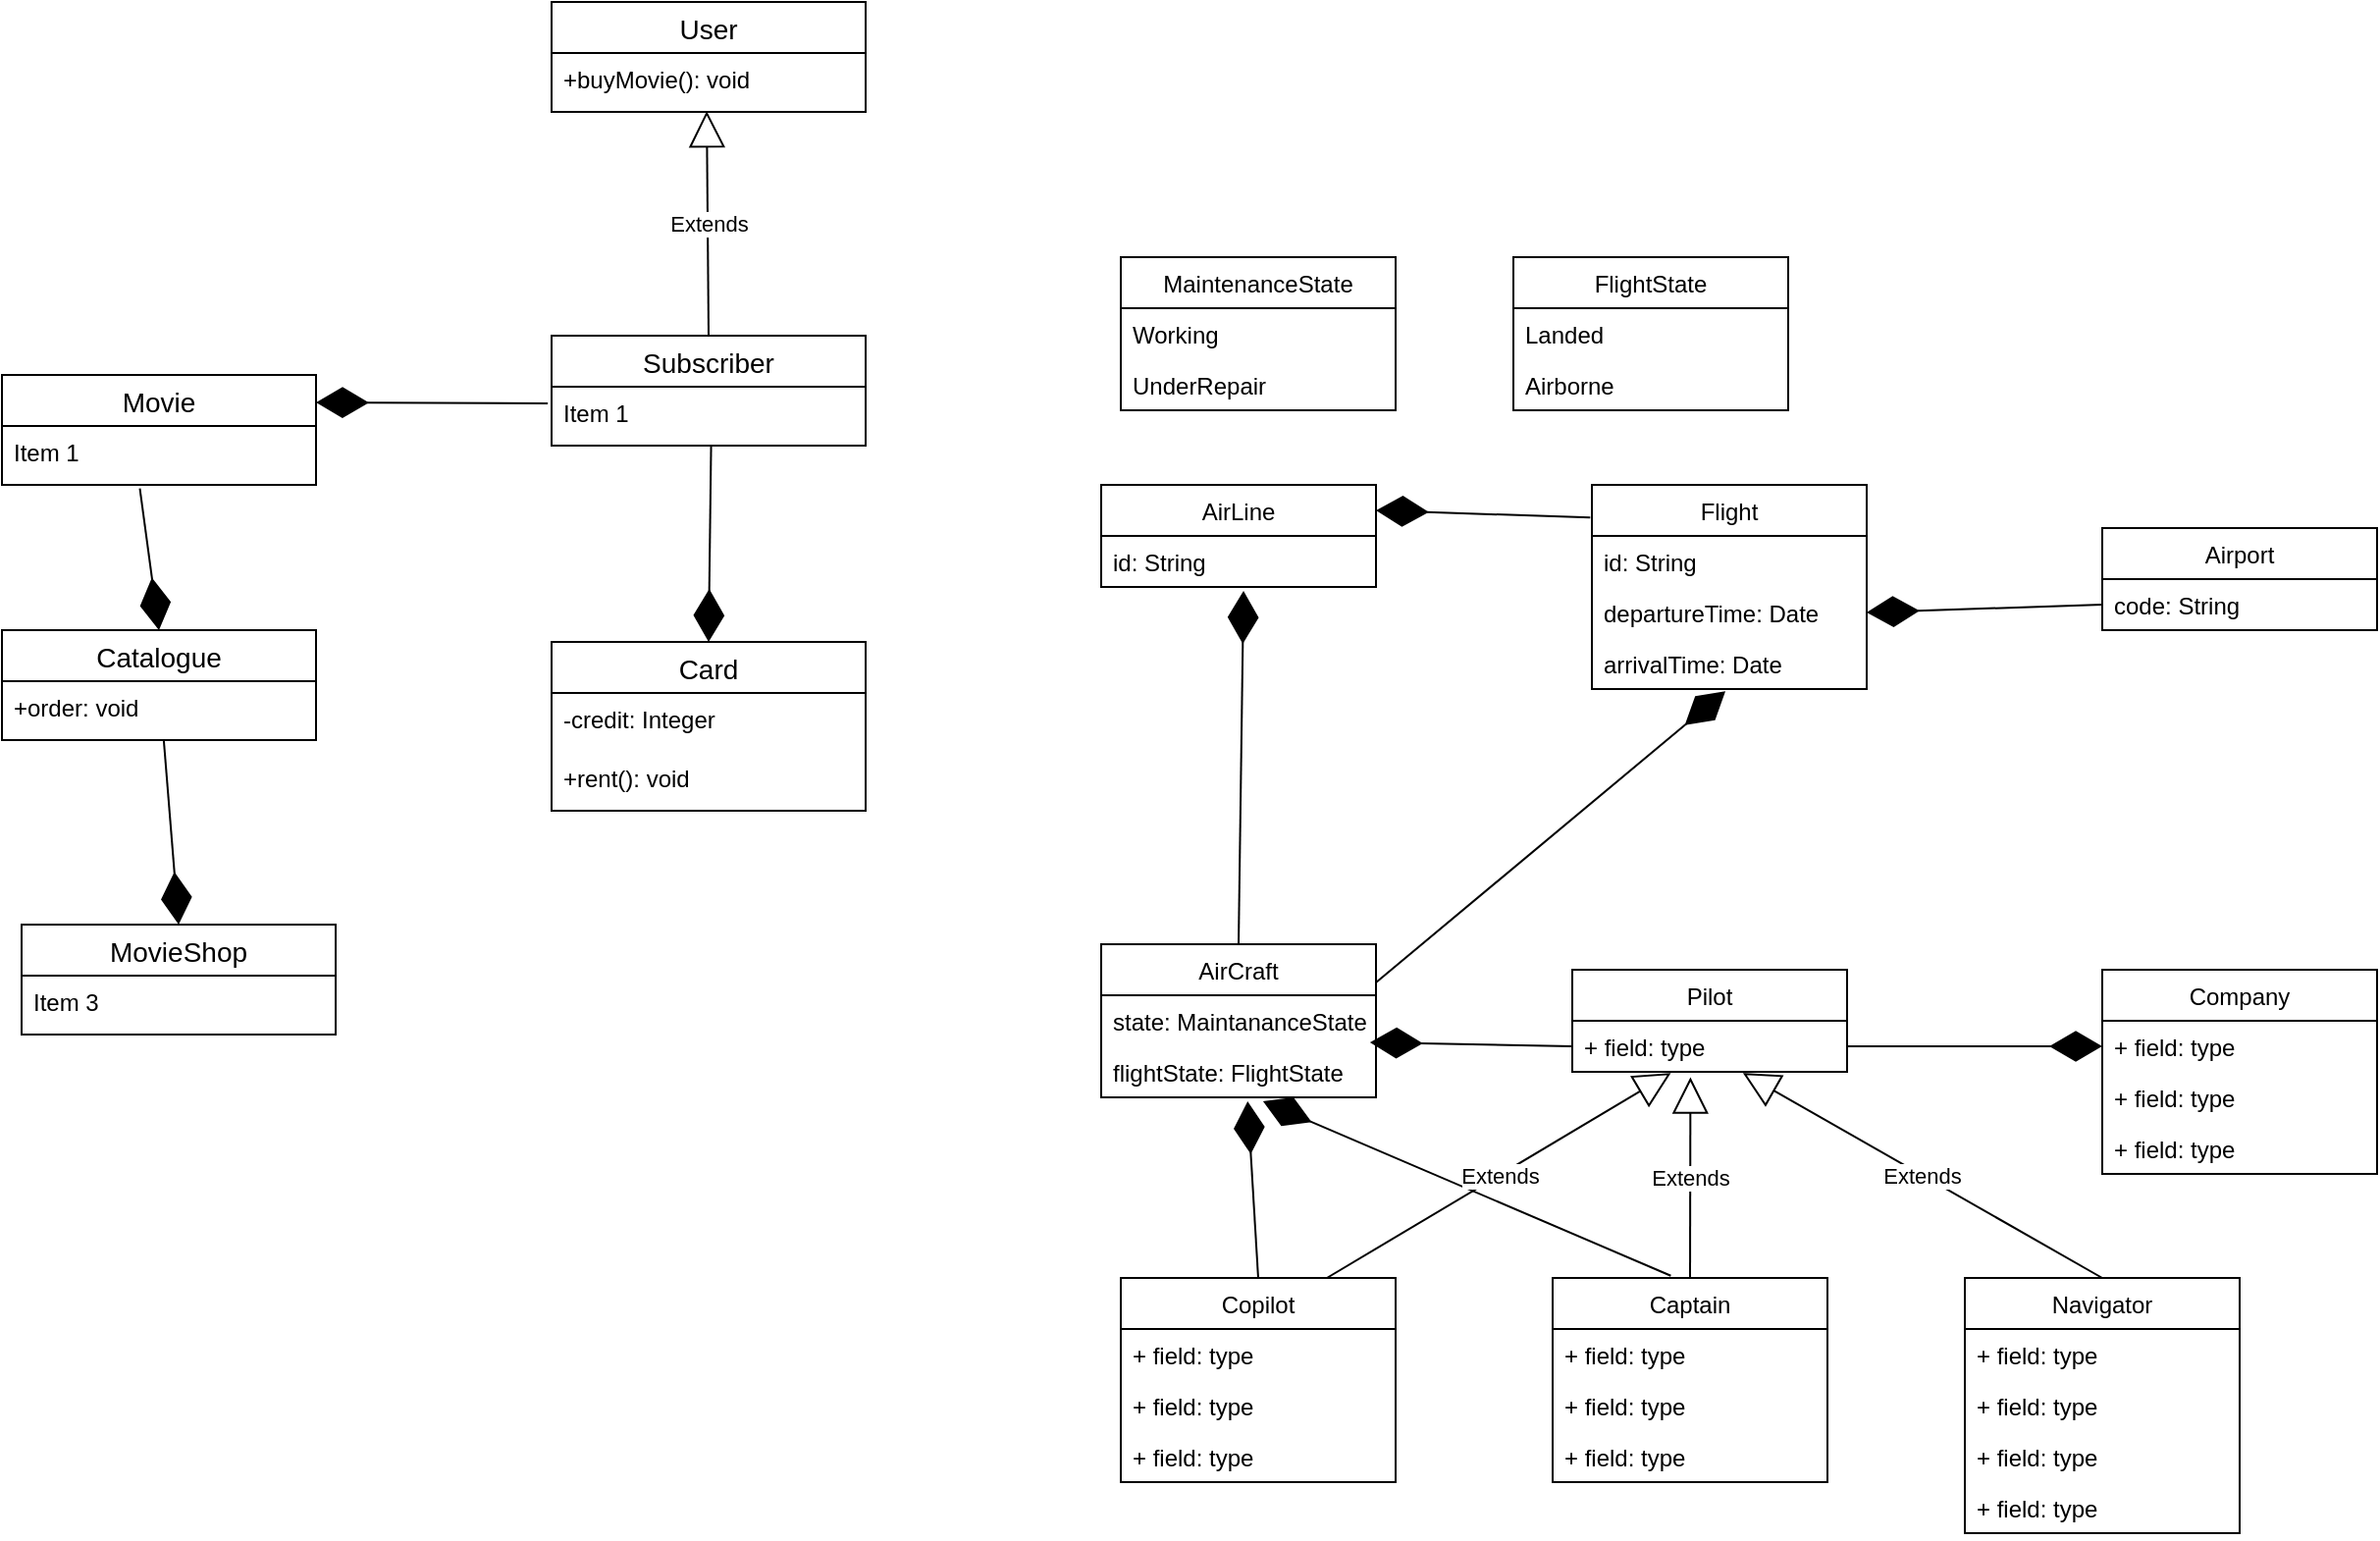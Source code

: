 <mxfile version="13.8.3" type="device"><diagram id="_NohAb2rIVyfs4M7XjAF" name="Page-1"><mxGraphModel dx="1259" dy="548" grid="1" gridSize="10" guides="1" tooltips="1" connect="1" arrows="1" fold="1" page="1" pageScale="1" pageWidth="3300" pageHeight="4681" math="0" shadow="0"><root><mxCell id="0"/><mxCell id="1" parent="0"/><mxCell id="KSXnAuYk5ily1-po0srO-1" value="MovieShop" style="swimlane;fontStyle=0;childLayout=stackLayout;horizontal=1;startSize=26;horizontalStack=0;resizeParent=1;resizeParentMax=0;resizeLast=0;collapsible=1;marginBottom=0;align=center;fontSize=14;" vertex="1" parent="1"><mxGeometry x="280" y="620" width="160" height="56" as="geometry"/></mxCell><mxCell id="KSXnAuYk5ily1-po0srO-4" value="Item 3" style="text;strokeColor=none;fillColor=none;spacingLeft=4;spacingRight=4;overflow=hidden;rotatable=0;points=[[0,0.5],[1,0.5]];portConstraint=eastwest;fontSize=12;" vertex="1" parent="KSXnAuYk5ily1-po0srO-1"><mxGeometry y="26" width="160" height="30" as="geometry"/></mxCell><mxCell id="KSXnAuYk5ily1-po0srO-5" value="Catalogue" style="swimlane;fontStyle=0;childLayout=stackLayout;horizontal=1;startSize=26;horizontalStack=0;resizeParent=1;resizeParentMax=0;resizeLast=0;collapsible=1;marginBottom=0;align=center;fontSize=14;" vertex="1" parent="1"><mxGeometry x="270" y="470" width="160" height="56" as="geometry"/></mxCell><mxCell id="KSXnAuYk5ily1-po0srO-8" value="+order: void" style="text;strokeColor=none;fillColor=none;spacingLeft=4;spacingRight=4;overflow=hidden;rotatable=0;points=[[0,0.5],[1,0.5]];portConstraint=eastwest;fontSize=12;" vertex="1" parent="KSXnAuYk5ily1-po0srO-5"><mxGeometry y="26" width="160" height="30" as="geometry"/></mxCell><mxCell id="KSXnAuYk5ily1-po0srO-9" value="Movie" style="swimlane;fontStyle=0;childLayout=stackLayout;horizontal=1;startSize=26;horizontalStack=0;resizeParent=1;resizeParentMax=0;resizeLast=0;collapsible=1;marginBottom=0;align=center;fontSize=14;" vertex="1" parent="1"><mxGeometry x="270" y="340" width="160" height="56" as="geometry"/></mxCell><mxCell id="KSXnAuYk5ily1-po0srO-10" value="Item 1" style="text;strokeColor=none;fillColor=none;spacingLeft=4;spacingRight=4;overflow=hidden;rotatable=0;points=[[0,0.5],[1,0.5]];portConstraint=eastwest;fontSize=12;" vertex="1" parent="KSXnAuYk5ily1-po0srO-9"><mxGeometry y="26" width="160" height="30" as="geometry"/></mxCell><mxCell id="KSXnAuYk5ily1-po0srO-13" value="Subscriber" style="swimlane;fontStyle=0;childLayout=stackLayout;horizontal=1;startSize=26;horizontalStack=0;resizeParent=1;resizeParentMax=0;resizeLast=0;collapsible=1;marginBottom=0;align=center;fontSize=14;" vertex="1" parent="1"><mxGeometry x="550" y="320" width="160" height="56" as="geometry"/></mxCell><mxCell id="KSXnAuYk5ily1-po0srO-14" value="Item 1" style="text;strokeColor=none;fillColor=none;spacingLeft=4;spacingRight=4;overflow=hidden;rotatable=0;points=[[0,0.5],[1,0.5]];portConstraint=eastwest;fontSize=12;" vertex="1" parent="KSXnAuYk5ily1-po0srO-13"><mxGeometry y="26" width="160" height="30" as="geometry"/></mxCell><mxCell id="KSXnAuYk5ily1-po0srO-17" value="User" style="swimlane;fontStyle=0;childLayout=stackLayout;horizontal=1;startSize=26;horizontalStack=0;resizeParent=1;resizeParentMax=0;resizeLast=0;collapsible=1;marginBottom=0;align=center;fontSize=14;" vertex="1" parent="1"><mxGeometry x="550" y="150" width="160" height="56" as="geometry"/></mxCell><mxCell id="KSXnAuYk5ily1-po0srO-18" value="+buyMovie(): void" style="text;strokeColor=none;fillColor=none;spacingLeft=4;spacingRight=4;overflow=hidden;rotatable=0;points=[[0,0.5],[1,0.5]];portConstraint=eastwest;fontSize=12;" vertex="1" parent="KSXnAuYk5ily1-po0srO-17"><mxGeometry y="26" width="160" height="30" as="geometry"/></mxCell><mxCell id="KSXnAuYk5ily1-po0srO-21" value="Card" style="swimlane;fontStyle=0;childLayout=stackLayout;horizontal=1;startSize=26;horizontalStack=0;resizeParent=1;resizeParentMax=0;resizeLast=0;collapsible=1;marginBottom=0;align=center;fontSize=14;" vertex="1" parent="1"><mxGeometry x="550" y="476" width="160" height="86" as="geometry"/></mxCell><mxCell id="KSXnAuYk5ily1-po0srO-22" value="-credit: Integer" style="text;strokeColor=none;fillColor=none;spacingLeft=4;spacingRight=4;overflow=hidden;rotatable=0;points=[[0,0.5],[1,0.5]];portConstraint=eastwest;fontSize=12;" vertex="1" parent="KSXnAuYk5ily1-po0srO-21"><mxGeometry y="26" width="160" height="30" as="geometry"/></mxCell><mxCell id="KSXnAuYk5ily1-po0srO-25" value="+rent(): void" style="text;strokeColor=none;fillColor=none;spacingLeft=4;spacingRight=4;overflow=hidden;rotatable=0;points=[[0,0.5],[1,0.5]];portConstraint=eastwest;fontSize=12;" vertex="1" parent="KSXnAuYk5ily1-po0srO-21"><mxGeometry y="56" width="160" height="30" as="geometry"/></mxCell><mxCell id="KSXnAuYk5ily1-po0srO-26" value="Extends" style="endArrow=block;endSize=16;endFill=0;html=1;exitX=0.5;exitY=0;exitDx=0;exitDy=0;entryX=0.494;entryY=0.986;entryDx=0;entryDy=0;entryPerimeter=0;" edge="1" parent="1" source="KSXnAuYk5ily1-po0srO-13" target="KSXnAuYk5ily1-po0srO-18"><mxGeometry width="160" relative="1" as="geometry"><mxPoint x="440" y="400" as="sourcePoint"/><mxPoint x="600" y="400" as="targetPoint"/></mxGeometry></mxCell><mxCell id="KSXnAuYk5ily1-po0srO-27" value="" style="endArrow=diamondThin;endFill=1;endSize=24;html=1;exitX=0.508;exitY=0.986;exitDx=0;exitDy=0;exitPerimeter=0;entryX=0.5;entryY=0;entryDx=0;entryDy=0;" edge="1" parent="1" source="KSXnAuYk5ily1-po0srO-14" target="KSXnAuYk5ily1-po0srO-21"><mxGeometry width="160" relative="1" as="geometry"><mxPoint x="440" y="400" as="sourcePoint"/><mxPoint x="600" y="400" as="targetPoint"/></mxGeometry></mxCell><mxCell id="KSXnAuYk5ily1-po0srO-28" value="" style="endArrow=diamondThin;endFill=1;endSize=24;html=1;exitX=-0.012;exitY=0.282;exitDx=0;exitDy=0;exitPerimeter=0;entryX=1;entryY=0.25;entryDx=0;entryDy=0;" edge="1" parent="1" source="KSXnAuYk5ily1-po0srO-14" target="KSXnAuYk5ily1-po0srO-9"><mxGeometry width="160" relative="1" as="geometry"><mxPoint x="440" y="400" as="sourcePoint"/><mxPoint x="600" y="400" as="targetPoint"/></mxGeometry></mxCell><mxCell id="KSXnAuYk5ily1-po0srO-29" value="" style="endArrow=diamondThin;endFill=1;endSize=24;html=1;exitX=0.439;exitY=1.06;exitDx=0;exitDy=0;exitPerimeter=0;entryX=0.5;entryY=0;entryDx=0;entryDy=0;" edge="1" parent="1" source="KSXnAuYk5ily1-po0srO-10" target="KSXnAuYk5ily1-po0srO-5"><mxGeometry width="160" relative="1" as="geometry"><mxPoint x="440" y="400" as="sourcePoint"/><mxPoint x="600" y="400" as="targetPoint"/></mxGeometry></mxCell><mxCell id="KSXnAuYk5ily1-po0srO-30" value="" style="endArrow=diamondThin;endFill=1;endSize=24;html=1;exitX=0.515;exitY=0.986;exitDx=0;exitDy=0;exitPerimeter=0;entryX=0.5;entryY=0;entryDx=0;entryDy=0;" edge="1" parent="1" source="KSXnAuYk5ily1-po0srO-8" target="KSXnAuYk5ily1-po0srO-1"><mxGeometry width="160" relative="1" as="geometry"><mxPoint x="440" y="400" as="sourcePoint"/><mxPoint x="600" y="400" as="targetPoint"/></mxGeometry></mxCell><mxCell id="KSXnAuYk5ily1-po0srO-31" value="MaintenanceState" style="swimlane;fontStyle=0;childLayout=stackLayout;horizontal=1;startSize=26;fillColor=none;horizontalStack=0;resizeParent=1;resizeParentMax=0;resizeLast=0;collapsible=1;marginBottom=0;" vertex="1" parent="1"><mxGeometry x="840" y="280" width="140" height="78" as="geometry"/></mxCell><mxCell id="KSXnAuYk5ily1-po0srO-32" value="Working" style="text;strokeColor=none;fillColor=none;align=left;verticalAlign=top;spacingLeft=4;spacingRight=4;overflow=hidden;rotatable=0;points=[[0,0.5],[1,0.5]];portConstraint=eastwest;" vertex="1" parent="KSXnAuYk5ily1-po0srO-31"><mxGeometry y="26" width="140" height="26" as="geometry"/></mxCell><mxCell id="KSXnAuYk5ily1-po0srO-33" value="UnderRepair" style="text;strokeColor=none;fillColor=none;align=left;verticalAlign=top;spacingLeft=4;spacingRight=4;overflow=hidden;rotatable=0;points=[[0,0.5],[1,0.5]];portConstraint=eastwest;" vertex="1" parent="KSXnAuYk5ily1-po0srO-31"><mxGeometry y="52" width="140" height="26" as="geometry"/></mxCell><mxCell id="KSXnAuYk5ily1-po0srO-35" value="FlightState" style="swimlane;fontStyle=0;childLayout=stackLayout;horizontal=1;startSize=26;fillColor=none;horizontalStack=0;resizeParent=1;resizeParentMax=0;resizeLast=0;collapsible=1;marginBottom=0;" vertex="1" parent="1"><mxGeometry x="1040" y="280" width="140" height="78" as="geometry"/></mxCell><mxCell id="KSXnAuYk5ily1-po0srO-37" value="Landed" style="text;strokeColor=none;fillColor=none;align=left;verticalAlign=top;spacingLeft=4;spacingRight=4;overflow=hidden;rotatable=0;points=[[0,0.5],[1,0.5]];portConstraint=eastwest;" vertex="1" parent="KSXnAuYk5ily1-po0srO-35"><mxGeometry y="26" width="140" height="26" as="geometry"/></mxCell><mxCell id="KSXnAuYk5ily1-po0srO-38" value="Airborne" style="text;strokeColor=none;fillColor=none;align=left;verticalAlign=top;spacingLeft=4;spacingRight=4;overflow=hidden;rotatable=0;points=[[0,0.5],[1,0.5]];portConstraint=eastwest;" vertex="1" parent="KSXnAuYk5ily1-po0srO-35"><mxGeometry y="52" width="140" height="26" as="geometry"/></mxCell><mxCell id="KSXnAuYk5ily1-po0srO-39" value="AirLine" style="swimlane;fontStyle=0;childLayout=stackLayout;horizontal=1;startSize=26;fillColor=none;horizontalStack=0;resizeParent=1;resizeParentMax=0;resizeLast=0;collapsible=1;marginBottom=0;" vertex="1" parent="1"><mxGeometry x="830" y="396" width="140" height="52" as="geometry"/></mxCell><mxCell id="KSXnAuYk5ily1-po0srO-42" value="id: String" style="text;strokeColor=none;fillColor=none;align=left;verticalAlign=top;spacingLeft=4;spacingRight=4;overflow=hidden;rotatable=0;points=[[0,0.5],[1,0.5]];portConstraint=eastwest;" vertex="1" parent="KSXnAuYk5ily1-po0srO-39"><mxGeometry y="26" width="140" height="26" as="geometry"/></mxCell><mxCell id="KSXnAuYk5ily1-po0srO-43" value="Flight" style="swimlane;fontStyle=0;childLayout=stackLayout;horizontal=1;startSize=26;fillColor=none;horizontalStack=0;resizeParent=1;resizeParentMax=0;resizeLast=0;collapsible=1;marginBottom=0;" vertex="1" parent="1"><mxGeometry x="1080" y="396" width="140" height="104" as="geometry"/></mxCell><mxCell id="KSXnAuYk5ily1-po0srO-44" value="id: String" style="text;strokeColor=none;fillColor=none;align=left;verticalAlign=top;spacingLeft=4;spacingRight=4;overflow=hidden;rotatable=0;points=[[0,0.5],[1,0.5]];portConstraint=eastwest;" vertex="1" parent="KSXnAuYk5ily1-po0srO-43"><mxGeometry y="26" width="140" height="26" as="geometry"/></mxCell><mxCell id="KSXnAuYk5ily1-po0srO-45" value="departureTime: Date" style="text;strokeColor=none;fillColor=none;align=left;verticalAlign=top;spacingLeft=4;spacingRight=4;overflow=hidden;rotatable=0;points=[[0,0.5],[1,0.5]];portConstraint=eastwest;" vertex="1" parent="KSXnAuYk5ily1-po0srO-43"><mxGeometry y="52" width="140" height="26" as="geometry"/></mxCell><mxCell id="KSXnAuYk5ily1-po0srO-46" value="arrivalTime: Date" style="text;strokeColor=none;fillColor=none;align=left;verticalAlign=top;spacingLeft=4;spacingRight=4;overflow=hidden;rotatable=0;points=[[0,0.5],[1,0.5]];portConstraint=eastwest;" vertex="1" parent="KSXnAuYk5ily1-po0srO-43"><mxGeometry y="78" width="140" height="26" as="geometry"/></mxCell><mxCell id="KSXnAuYk5ily1-po0srO-47" value="Airport" style="swimlane;fontStyle=0;childLayout=stackLayout;horizontal=1;startSize=26;fillColor=none;horizontalStack=0;resizeParent=1;resizeParentMax=0;resizeLast=0;collapsible=1;marginBottom=0;" vertex="1" parent="1"><mxGeometry x="1340" y="418" width="140" height="52" as="geometry"/></mxCell><mxCell id="KSXnAuYk5ily1-po0srO-50" value="code: String" style="text;strokeColor=none;fillColor=none;align=left;verticalAlign=top;spacingLeft=4;spacingRight=4;overflow=hidden;rotatable=0;points=[[0,0.5],[1,0.5]];portConstraint=eastwest;" vertex="1" parent="KSXnAuYk5ily1-po0srO-47"><mxGeometry y="26" width="140" height="26" as="geometry"/></mxCell><mxCell id="KSXnAuYk5ily1-po0srO-51" value="AirCraft" style="swimlane;fontStyle=0;childLayout=stackLayout;horizontal=1;startSize=26;fillColor=none;horizontalStack=0;resizeParent=1;resizeParentMax=0;resizeLast=0;collapsible=1;marginBottom=0;" vertex="1" parent="1"><mxGeometry x="830" y="630" width="140" height="78" as="geometry"/></mxCell><mxCell id="KSXnAuYk5ily1-po0srO-53" value="state: MaintananceState" style="text;strokeColor=none;fillColor=none;align=left;verticalAlign=top;spacingLeft=4;spacingRight=4;overflow=hidden;rotatable=0;points=[[0,0.5],[1,0.5]];portConstraint=eastwest;" vertex="1" parent="KSXnAuYk5ily1-po0srO-51"><mxGeometry y="26" width="140" height="26" as="geometry"/></mxCell><mxCell id="KSXnAuYk5ily1-po0srO-54" value="flightState: FlightState" style="text;strokeColor=none;fillColor=none;align=left;verticalAlign=top;spacingLeft=4;spacingRight=4;overflow=hidden;rotatable=0;points=[[0,0.5],[1,0.5]];portConstraint=eastwest;" vertex="1" parent="KSXnAuYk5ily1-po0srO-51"><mxGeometry y="52" width="140" height="26" as="geometry"/></mxCell><mxCell id="KSXnAuYk5ily1-po0srO-55" value="Pilot" style="swimlane;fontStyle=0;childLayout=stackLayout;horizontal=1;startSize=26;fillColor=none;horizontalStack=0;resizeParent=1;resizeParentMax=0;resizeLast=0;collapsible=1;marginBottom=0;" vertex="1" parent="1"><mxGeometry x="1070" y="643" width="140" height="52" as="geometry"/></mxCell><mxCell id="KSXnAuYk5ily1-po0srO-57" value="+ field: type" style="text;strokeColor=none;fillColor=none;align=left;verticalAlign=top;spacingLeft=4;spacingRight=4;overflow=hidden;rotatable=0;points=[[0,0.5],[1,0.5]];portConstraint=eastwest;" vertex="1" parent="KSXnAuYk5ily1-po0srO-55"><mxGeometry y="26" width="140" height="26" as="geometry"/></mxCell><mxCell id="KSXnAuYk5ily1-po0srO-59" value="Company" style="swimlane;fontStyle=0;childLayout=stackLayout;horizontal=1;startSize=26;fillColor=none;horizontalStack=0;resizeParent=1;resizeParentMax=0;resizeLast=0;collapsible=1;marginBottom=0;" vertex="1" parent="1"><mxGeometry x="1340" y="643" width="140" height="104" as="geometry"/></mxCell><mxCell id="KSXnAuYk5ily1-po0srO-60" value="+ field: type" style="text;strokeColor=none;fillColor=none;align=left;verticalAlign=top;spacingLeft=4;spacingRight=4;overflow=hidden;rotatable=0;points=[[0,0.5],[1,0.5]];portConstraint=eastwest;" vertex="1" parent="KSXnAuYk5ily1-po0srO-59"><mxGeometry y="26" width="140" height="26" as="geometry"/></mxCell><mxCell id="KSXnAuYk5ily1-po0srO-61" value="+ field: type" style="text;strokeColor=none;fillColor=none;align=left;verticalAlign=top;spacingLeft=4;spacingRight=4;overflow=hidden;rotatable=0;points=[[0,0.5],[1,0.5]];portConstraint=eastwest;" vertex="1" parent="KSXnAuYk5ily1-po0srO-59"><mxGeometry y="52" width="140" height="26" as="geometry"/></mxCell><mxCell id="KSXnAuYk5ily1-po0srO-62" value="+ field: type" style="text;strokeColor=none;fillColor=none;align=left;verticalAlign=top;spacingLeft=4;spacingRight=4;overflow=hidden;rotatable=0;points=[[0,0.5],[1,0.5]];portConstraint=eastwest;" vertex="1" parent="KSXnAuYk5ily1-po0srO-59"><mxGeometry y="78" width="140" height="26" as="geometry"/></mxCell><mxCell id="KSXnAuYk5ily1-po0srO-63" value="Copilot" style="swimlane;fontStyle=0;childLayout=stackLayout;horizontal=1;startSize=26;fillColor=none;horizontalStack=0;resizeParent=1;resizeParentMax=0;resizeLast=0;collapsible=1;marginBottom=0;" vertex="1" parent="1"><mxGeometry x="840" y="800" width="140" height="104" as="geometry"/></mxCell><mxCell id="KSXnAuYk5ily1-po0srO-64" value="+ field: type" style="text;strokeColor=none;fillColor=none;align=left;verticalAlign=top;spacingLeft=4;spacingRight=4;overflow=hidden;rotatable=0;points=[[0,0.5],[1,0.5]];portConstraint=eastwest;" vertex="1" parent="KSXnAuYk5ily1-po0srO-63"><mxGeometry y="26" width="140" height="26" as="geometry"/></mxCell><mxCell id="KSXnAuYk5ily1-po0srO-65" value="+ field: type" style="text;strokeColor=none;fillColor=none;align=left;verticalAlign=top;spacingLeft=4;spacingRight=4;overflow=hidden;rotatable=0;points=[[0,0.5],[1,0.5]];portConstraint=eastwest;" vertex="1" parent="KSXnAuYk5ily1-po0srO-63"><mxGeometry y="52" width="140" height="26" as="geometry"/></mxCell><mxCell id="KSXnAuYk5ily1-po0srO-66" value="+ field: type" style="text;strokeColor=none;fillColor=none;align=left;verticalAlign=top;spacingLeft=4;spacingRight=4;overflow=hidden;rotatable=0;points=[[0,0.5],[1,0.5]];portConstraint=eastwest;" vertex="1" parent="KSXnAuYk5ily1-po0srO-63"><mxGeometry y="78" width="140" height="26" as="geometry"/></mxCell><mxCell id="KSXnAuYk5ily1-po0srO-67" value="Navigator" style="swimlane;fontStyle=0;childLayout=stackLayout;horizontal=1;startSize=26;fillColor=none;horizontalStack=0;resizeParent=1;resizeParentMax=0;resizeLast=0;collapsible=1;marginBottom=0;" vertex="1" parent="1"><mxGeometry x="1270" y="800" width="140" height="130" as="geometry"/></mxCell><mxCell id="KSXnAuYk5ily1-po0srO-68" value="+ field: type" style="text;strokeColor=none;fillColor=none;align=left;verticalAlign=top;spacingLeft=4;spacingRight=4;overflow=hidden;rotatable=0;points=[[0,0.5],[1,0.5]];portConstraint=eastwest;" vertex="1" parent="KSXnAuYk5ily1-po0srO-67"><mxGeometry y="26" width="140" height="26" as="geometry"/></mxCell><mxCell id="KSXnAuYk5ily1-po0srO-69" value="+ field: type" style="text;strokeColor=none;fillColor=none;align=left;verticalAlign=top;spacingLeft=4;spacingRight=4;overflow=hidden;rotatable=0;points=[[0,0.5],[1,0.5]];portConstraint=eastwest;" vertex="1" parent="KSXnAuYk5ily1-po0srO-67"><mxGeometry y="52" width="140" height="26" as="geometry"/></mxCell><mxCell id="KSXnAuYk5ily1-po0srO-70" value="+ field: type" style="text;strokeColor=none;fillColor=none;align=left;verticalAlign=top;spacingLeft=4;spacingRight=4;overflow=hidden;rotatable=0;points=[[0,0.5],[1,0.5]];portConstraint=eastwest;" vertex="1" parent="KSXnAuYk5ily1-po0srO-67"><mxGeometry y="78" width="140" height="26" as="geometry"/></mxCell><mxCell id="KSXnAuYk5ily1-po0srO-86" value="+ field: type" style="text;strokeColor=none;fillColor=none;align=left;verticalAlign=top;spacingLeft=4;spacingRight=4;overflow=hidden;rotatable=0;points=[[0,0.5],[1,0.5]];portConstraint=eastwest;" vertex="1" parent="KSXnAuYk5ily1-po0srO-67"><mxGeometry y="104" width="140" height="26" as="geometry"/></mxCell><mxCell id="KSXnAuYk5ily1-po0srO-71" value="Captain" style="swimlane;fontStyle=0;childLayout=stackLayout;horizontal=1;startSize=26;fillColor=none;horizontalStack=0;resizeParent=1;resizeParentMax=0;resizeLast=0;collapsible=1;marginBottom=0;" vertex="1" parent="1"><mxGeometry x="1060" y="800" width="140" height="104" as="geometry"/></mxCell><mxCell id="KSXnAuYk5ily1-po0srO-72" value="+ field: type" style="text;strokeColor=none;fillColor=none;align=left;verticalAlign=top;spacingLeft=4;spacingRight=4;overflow=hidden;rotatable=0;points=[[0,0.5],[1,0.5]];portConstraint=eastwest;" vertex="1" parent="KSXnAuYk5ily1-po0srO-71"><mxGeometry y="26" width="140" height="26" as="geometry"/></mxCell><mxCell id="KSXnAuYk5ily1-po0srO-73" value="+ field: type" style="text;strokeColor=none;fillColor=none;align=left;verticalAlign=top;spacingLeft=4;spacingRight=4;overflow=hidden;rotatable=0;points=[[0,0.5],[1,0.5]];portConstraint=eastwest;" vertex="1" parent="KSXnAuYk5ily1-po0srO-71"><mxGeometry y="52" width="140" height="26" as="geometry"/></mxCell><mxCell id="KSXnAuYk5ily1-po0srO-74" value="+ field: type" style="text;strokeColor=none;fillColor=none;align=left;verticalAlign=top;spacingLeft=4;spacingRight=4;overflow=hidden;rotatable=0;points=[[0,0.5],[1,0.5]];portConstraint=eastwest;" vertex="1" parent="KSXnAuYk5ily1-po0srO-71"><mxGeometry y="78" width="140" height="26" as="geometry"/></mxCell><mxCell id="KSXnAuYk5ily1-po0srO-75" value="" style="endArrow=diamondThin;endFill=1;endSize=24;html=1;exitX=-0.006;exitY=0.16;exitDx=0;exitDy=0;exitPerimeter=0;entryX=1;entryY=0.25;entryDx=0;entryDy=0;" edge="1" parent="1" source="KSXnAuYk5ily1-po0srO-43" target="KSXnAuYk5ily1-po0srO-39"><mxGeometry width="160" relative="1" as="geometry"><mxPoint x="990" y="510" as="sourcePoint"/><mxPoint x="1150" y="510" as="targetPoint"/></mxGeometry></mxCell><mxCell id="KSXnAuYk5ily1-po0srO-76" value="" style="endArrow=diamondThin;endFill=1;endSize=24;html=1;exitX=0.5;exitY=0;exitDx=0;exitDy=0;entryX=0.518;entryY=1.077;entryDx=0;entryDy=0;entryPerimeter=0;" edge="1" parent="1" source="KSXnAuYk5ily1-po0srO-51" target="KSXnAuYk5ily1-po0srO-42"><mxGeometry width="160" relative="1" as="geometry"><mxPoint x="990" y="510" as="sourcePoint"/><mxPoint x="1150" y="510" as="targetPoint"/></mxGeometry></mxCell><mxCell id="KSXnAuYk5ily1-po0srO-77" value="" style="endArrow=diamondThin;endFill=1;endSize=24;html=1;exitX=1;exitY=0.25;exitDx=0;exitDy=0;entryX=0.486;entryY=1.043;entryDx=0;entryDy=0;entryPerimeter=0;" edge="1" parent="1" source="KSXnAuYk5ily1-po0srO-51" target="KSXnAuYk5ily1-po0srO-46"><mxGeometry width="160" relative="1" as="geometry"><mxPoint x="990" y="510" as="sourcePoint"/><mxPoint x="1150" y="510" as="targetPoint"/></mxGeometry></mxCell><mxCell id="KSXnAuYk5ily1-po0srO-78" value="" style="endArrow=diamondThin;endFill=1;endSize=24;html=1;exitX=0;exitY=0.5;exitDx=0;exitDy=0;entryX=1;entryY=0.5;entryDx=0;entryDy=0;" edge="1" parent="1" source="KSXnAuYk5ily1-po0srO-50" target="KSXnAuYk5ily1-po0srO-45"><mxGeometry width="160" relative="1" as="geometry"><mxPoint x="1310" y="510" as="sourcePoint"/><mxPoint x="1470" y="510" as="targetPoint"/></mxGeometry></mxCell><mxCell id="KSXnAuYk5ily1-po0srO-79" value="" style="endArrow=diamondThin;endFill=1;endSize=24;html=1;exitX=0;exitY=0.5;exitDx=0;exitDy=0;entryX=0.978;entryY=-0.076;entryDx=0;entryDy=0;entryPerimeter=0;" edge="1" parent="1" source="KSXnAuYk5ily1-po0srO-57" target="KSXnAuYk5ily1-po0srO-54"><mxGeometry width="160" relative="1" as="geometry"><mxPoint x="970" y="730" as="sourcePoint"/><mxPoint x="1130" y="730" as="targetPoint"/></mxGeometry></mxCell><mxCell id="KSXnAuYk5ily1-po0srO-80" value="" style="endArrow=diamondThin;endFill=1;endSize=24;html=1;exitX=1;exitY=0.5;exitDx=0;exitDy=0;" edge="1" parent="1" source="KSXnAuYk5ily1-po0srO-57" target="KSXnAuYk5ily1-po0srO-60"><mxGeometry width="160" relative="1" as="geometry"><mxPoint x="1120" y="730" as="sourcePoint"/><mxPoint x="1280" y="730" as="targetPoint"/></mxGeometry></mxCell><mxCell id="KSXnAuYk5ily1-po0srO-81" value="" style="endArrow=diamondThin;endFill=1;endSize=24;html=1;exitX=0.5;exitY=0;exitDx=0;exitDy=0;entryX=0.533;entryY=1.077;entryDx=0;entryDy=0;entryPerimeter=0;" edge="1" parent="1" source="KSXnAuYk5ily1-po0srO-63" target="KSXnAuYk5ily1-po0srO-54"><mxGeometry width="160" relative="1" as="geometry"><mxPoint x="970" y="840" as="sourcePoint"/><mxPoint x="1130" y="840" as="targetPoint"/></mxGeometry></mxCell><mxCell id="KSXnAuYk5ily1-po0srO-82" value="" style="endArrow=diamondThin;endFill=1;endSize=24;html=1;exitX=0.43;exitY=-0.011;exitDx=0;exitDy=0;exitPerimeter=0;entryX=0.589;entryY=1.077;entryDx=0;entryDy=0;entryPerimeter=0;" edge="1" parent="1" source="KSXnAuYk5ily1-po0srO-71" target="KSXnAuYk5ily1-po0srO-54"><mxGeometry width="160" relative="1" as="geometry"><mxPoint x="970" y="840" as="sourcePoint"/><mxPoint x="1130" y="840" as="targetPoint"/></mxGeometry></mxCell><mxCell id="KSXnAuYk5ily1-po0srO-83" value="Extends" style="endArrow=block;endSize=16;endFill=0;html=1;exitX=0.75;exitY=0;exitDx=0;exitDy=0;entryX=0.359;entryY=1.022;entryDx=0;entryDy=0;entryPerimeter=0;" edge="1" parent="1" source="KSXnAuYk5ily1-po0srO-63" target="KSXnAuYk5ily1-po0srO-57"><mxGeometry width="160" relative="1" as="geometry"><mxPoint x="970" y="840" as="sourcePoint"/><mxPoint x="1130" y="840" as="targetPoint"/></mxGeometry></mxCell><mxCell id="KSXnAuYk5ily1-po0srO-84" value="Extends" style="endArrow=block;endSize=16;endFill=0;html=1;exitX=0.5;exitY=0;exitDx=0;exitDy=0;entryX=0.621;entryY=1.022;entryDx=0;entryDy=0;entryPerimeter=0;" edge="1" parent="1" source="KSXnAuYk5ily1-po0srO-67" target="KSXnAuYk5ily1-po0srO-57"><mxGeometry width="160" relative="1" as="geometry"><mxPoint x="1180" y="840" as="sourcePoint"/><mxPoint x="1340" y="840" as="targetPoint"/></mxGeometry></mxCell><mxCell id="KSXnAuYk5ily1-po0srO-85" value="Extends" style="endArrow=block;endSize=16;endFill=0;html=1;exitX=0.5;exitY=0;exitDx=0;exitDy=0;entryX=0.43;entryY=1.107;entryDx=0;entryDy=0;entryPerimeter=0;" edge="1" parent="1" source="KSXnAuYk5ily1-po0srO-71" target="KSXnAuYk5ily1-po0srO-57"><mxGeometry width="160" relative="1" as="geometry"><mxPoint x="1180" y="840" as="sourcePoint"/><mxPoint x="1340" y="840" as="targetPoint"/></mxGeometry></mxCell></root></mxGraphModel></diagram></mxfile>